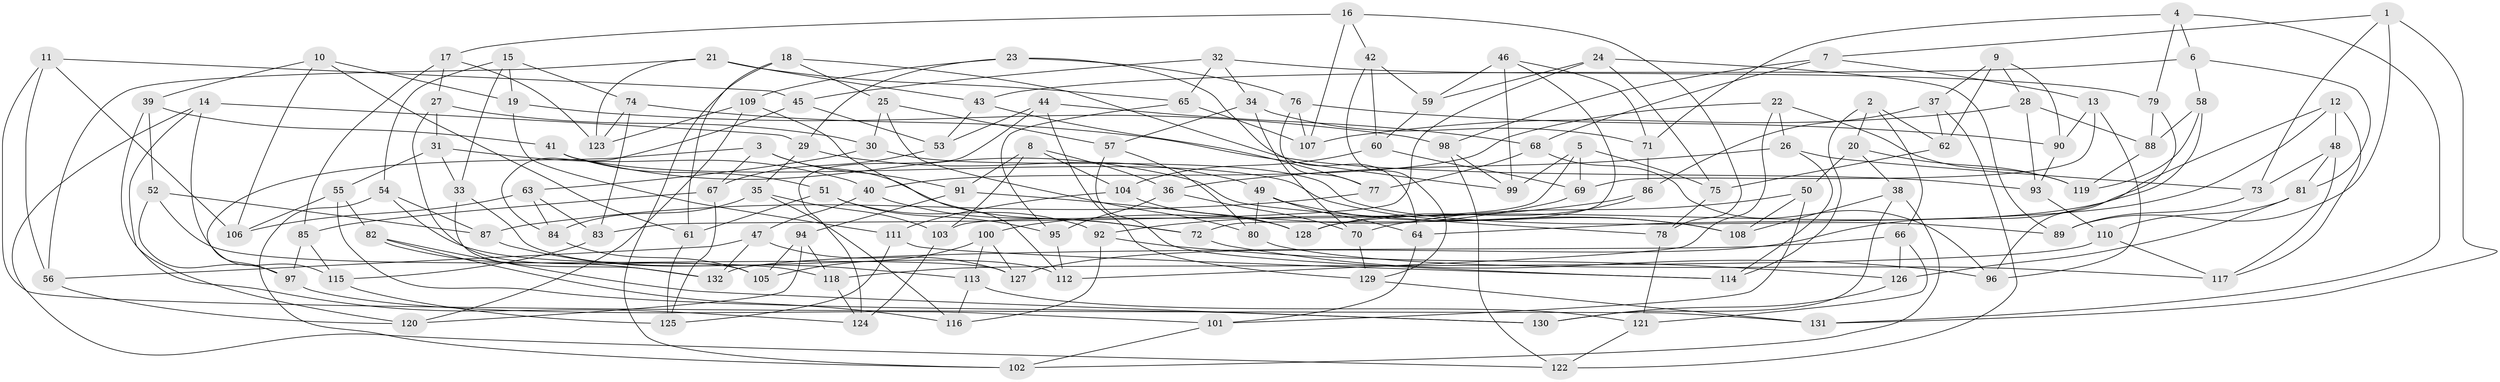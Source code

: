// Generated by graph-tools (version 1.1) at 2025/16/03/09/25 04:16:41]
// undirected, 132 vertices, 264 edges
graph export_dot {
graph [start="1"]
  node [color=gray90,style=filled];
  1;
  2;
  3;
  4;
  5;
  6;
  7;
  8;
  9;
  10;
  11;
  12;
  13;
  14;
  15;
  16;
  17;
  18;
  19;
  20;
  21;
  22;
  23;
  24;
  25;
  26;
  27;
  28;
  29;
  30;
  31;
  32;
  33;
  34;
  35;
  36;
  37;
  38;
  39;
  40;
  41;
  42;
  43;
  44;
  45;
  46;
  47;
  48;
  49;
  50;
  51;
  52;
  53;
  54;
  55;
  56;
  57;
  58;
  59;
  60;
  61;
  62;
  63;
  64;
  65;
  66;
  67;
  68;
  69;
  70;
  71;
  72;
  73;
  74;
  75;
  76;
  77;
  78;
  79;
  80;
  81;
  82;
  83;
  84;
  85;
  86;
  87;
  88;
  89;
  90;
  91;
  92;
  93;
  94;
  95;
  96;
  97;
  98;
  99;
  100;
  101;
  102;
  103;
  104;
  105;
  106;
  107;
  108;
  109;
  110;
  111;
  112;
  113;
  114;
  115;
  116;
  117;
  118;
  119;
  120;
  121;
  122;
  123;
  124;
  125;
  126;
  127;
  128;
  129;
  130;
  131;
  132;
  1 -- 131;
  1 -- 89;
  1 -- 7;
  1 -- 73;
  2 -- 66;
  2 -- 62;
  2 -- 114;
  2 -- 20;
  3 -- 91;
  3 -- 97;
  3 -- 72;
  3 -- 67;
  4 -- 131;
  4 -- 79;
  4 -- 71;
  4 -- 6;
  5 -- 75;
  5 -- 103;
  5 -- 69;
  5 -- 99;
  6 -- 58;
  6 -- 81;
  6 -- 43;
  7 -- 68;
  7 -- 98;
  7 -- 13;
  8 -- 104;
  8 -- 103;
  8 -- 36;
  8 -- 91;
  9 -- 62;
  9 -- 37;
  9 -- 28;
  9 -- 90;
  10 -- 39;
  10 -- 106;
  10 -- 19;
  10 -- 61;
  11 -- 56;
  11 -- 45;
  11 -- 106;
  11 -- 131;
  12 -- 64;
  12 -- 128;
  12 -- 48;
  12 -- 117;
  13 -- 69;
  13 -- 96;
  13 -- 90;
  14 -- 115;
  14 -- 122;
  14 -- 120;
  14 -- 29;
  15 -- 54;
  15 -- 74;
  15 -- 33;
  15 -- 19;
  16 -- 42;
  16 -- 107;
  16 -- 78;
  16 -- 17;
  17 -- 123;
  17 -- 85;
  17 -- 27;
  18 -- 61;
  18 -- 25;
  18 -- 93;
  18 -- 102;
  19 -- 111;
  19 -- 98;
  20 -- 119;
  20 -- 38;
  20 -- 50;
  21 -- 56;
  21 -- 43;
  21 -- 123;
  21 -- 65;
  22 -- 112;
  22 -- 26;
  22 -- 119;
  22 -- 40;
  23 -- 76;
  23 -- 29;
  23 -- 64;
  23 -- 109;
  24 -- 83;
  24 -- 75;
  24 -- 59;
  24 -- 89;
  25 -- 57;
  25 -- 80;
  25 -- 30;
  26 -- 114;
  26 -- 73;
  26 -- 36;
  27 -- 30;
  27 -- 31;
  27 -- 105;
  28 -- 107;
  28 -- 88;
  28 -- 93;
  29 -- 35;
  29 -- 49;
  30 -- 63;
  30 -- 89;
  31 -- 55;
  31 -- 33;
  31 -- 40;
  32 -- 79;
  32 -- 45;
  32 -- 34;
  32 -- 65;
  33 -- 112;
  33 -- 132;
  34 -- 71;
  34 -- 70;
  34 -- 57;
  35 -- 84;
  35 -- 103;
  35 -- 116;
  36 -- 70;
  36 -- 95;
  37 -- 86;
  37 -- 122;
  37 -- 62;
  38 -- 108;
  38 -- 102;
  38 -- 130;
  39 -- 41;
  39 -- 124;
  39 -- 52;
  40 -- 72;
  40 -- 47;
  41 -- 108;
  41 -- 51;
  41 -- 78;
  42 -- 60;
  42 -- 59;
  42 -- 129;
  43 -- 77;
  43 -- 53;
  44 -- 53;
  44 -- 68;
  44 -- 124;
  44 -- 129;
  45 -- 84;
  45 -- 53;
  46 -- 99;
  46 -- 71;
  46 -- 59;
  46 -- 72;
  47 -- 127;
  47 -- 132;
  47 -- 56;
  48 -- 73;
  48 -- 81;
  48 -- 117;
  49 -- 108;
  49 -- 64;
  49 -- 80;
  50 -- 108;
  50 -- 70;
  50 -- 101;
  51 -- 95;
  51 -- 92;
  51 -- 61;
  52 -- 127;
  52 -- 97;
  52 -- 87;
  53 -- 67;
  54 -- 87;
  54 -- 118;
  54 -- 102;
  55 -- 130;
  55 -- 106;
  55 -- 82;
  56 -- 120;
  57 -- 80;
  57 -- 114;
  58 -- 88;
  58 -- 119;
  58 -- 127;
  59 -- 60;
  60 -- 104;
  60 -- 69;
  61 -- 125;
  62 -- 75;
  63 -- 83;
  63 -- 106;
  63 -- 84;
  64 -- 101;
  65 -- 107;
  65 -- 95;
  66 -- 126;
  66 -- 132;
  66 -- 121;
  67 -- 125;
  67 -- 85;
  68 -- 77;
  68 -- 96;
  69 -- 100;
  70 -- 129;
  71 -- 86;
  72 -- 96;
  73 -- 89;
  74 -- 99;
  74 -- 123;
  74 -- 83;
  75 -- 78;
  76 -- 90;
  76 -- 77;
  76 -- 107;
  77 -- 87;
  78 -- 121;
  79 -- 88;
  79 -- 96;
  80 -- 117;
  81 -- 110;
  81 -- 126;
  82 -- 130;
  82 -- 132;
  82 -- 116;
  83 -- 115;
  84 -- 105;
  85 -- 115;
  85 -- 97;
  86 -- 92;
  86 -- 128;
  87 -- 113;
  88 -- 119;
  90 -- 93;
  91 -- 94;
  91 -- 128;
  92 -- 116;
  92 -- 126;
  93 -- 110;
  94 -- 120;
  94 -- 118;
  94 -- 105;
  95 -- 112;
  97 -- 101;
  98 -- 99;
  98 -- 122;
  100 -- 105;
  100 -- 127;
  100 -- 113;
  101 -- 102;
  103 -- 124;
  104 -- 111;
  104 -- 128;
  109 -- 120;
  109 -- 112;
  109 -- 123;
  110 -- 118;
  110 -- 117;
  111 -- 114;
  111 -- 125;
  113 -- 116;
  113 -- 121;
  115 -- 125;
  118 -- 124;
  121 -- 122;
  126 -- 130;
  129 -- 131;
}
